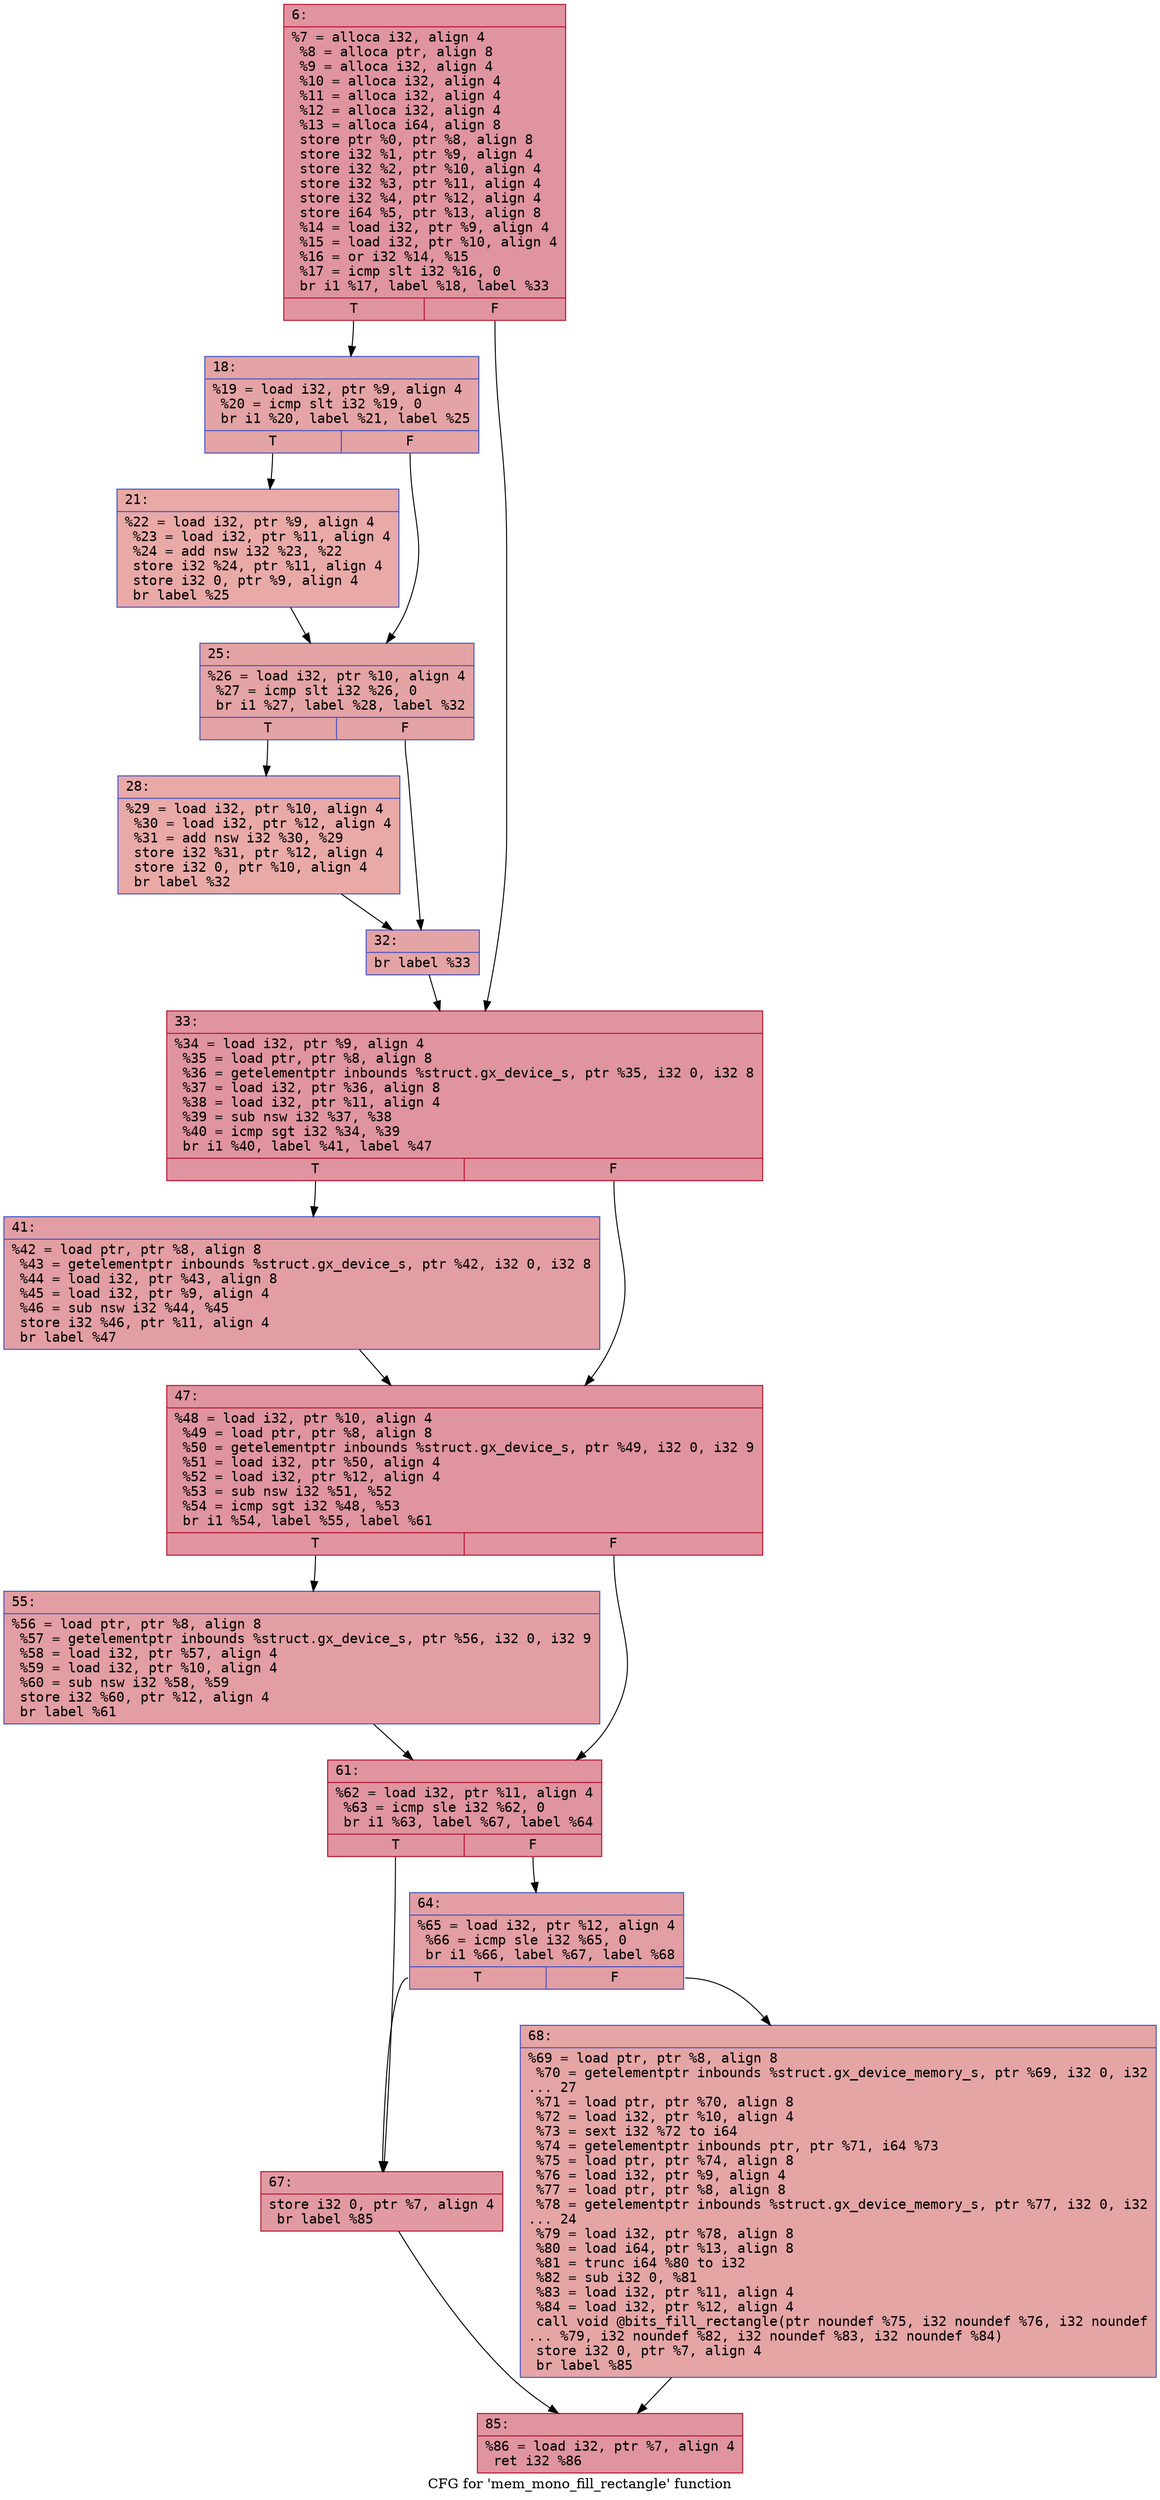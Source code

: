 digraph "CFG for 'mem_mono_fill_rectangle' function" {
	label="CFG for 'mem_mono_fill_rectangle' function";

	Node0x6000014fa210 [shape=record,color="#b70d28ff", style=filled, fillcolor="#b70d2870" fontname="Courier",label="{6:\l|  %7 = alloca i32, align 4\l  %8 = alloca ptr, align 8\l  %9 = alloca i32, align 4\l  %10 = alloca i32, align 4\l  %11 = alloca i32, align 4\l  %12 = alloca i32, align 4\l  %13 = alloca i64, align 8\l  store ptr %0, ptr %8, align 8\l  store i32 %1, ptr %9, align 4\l  store i32 %2, ptr %10, align 4\l  store i32 %3, ptr %11, align 4\l  store i32 %4, ptr %12, align 4\l  store i64 %5, ptr %13, align 8\l  %14 = load i32, ptr %9, align 4\l  %15 = load i32, ptr %10, align 4\l  %16 = or i32 %14, %15\l  %17 = icmp slt i32 %16, 0\l  br i1 %17, label %18, label %33\l|{<s0>T|<s1>F}}"];
	Node0x6000014fa210:s0 -> Node0x6000014fa260[tooltip="6 -> 18\nProbability 37.50%" ];
	Node0x6000014fa210:s1 -> Node0x6000014fa3f0[tooltip="6 -> 33\nProbability 62.50%" ];
	Node0x6000014fa260 [shape=record,color="#3d50c3ff", style=filled, fillcolor="#c32e3170" fontname="Courier",label="{18:\l|  %19 = load i32, ptr %9, align 4\l  %20 = icmp slt i32 %19, 0\l  br i1 %20, label %21, label %25\l|{<s0>T|<s1>F}}"];
	Node0x6000014fa260:s0 -> Node0x6000014fa2b0[tooltip="18 -> 21\nProbability 37.50%" ];
	Node0x6000014fa260:s1 -> Node0x6000014fa300[tooltip="18 -> 25\nProbability 62.50%" ];
	Node0x6000014fa2b0 [shape=record,color="#3d50c3ff", style=filled, fillcolor="#ca3b3770" fontname="Courier",label="{21:\l|  %22 = load i32, ptr %9, align 4\l  %23 = load i32, ptr %11, align 4\l  %24 = add nsw i32 %23, %22\l  store i32 %24, ptr %11, align 4\l  store i32 0, ptr %9, align 4\l  br label %25\l}"];
	Node0x6000014fa2b0 -> Node0x6000014fa300[tooltip="21 -> 25\nProbability 100.00%" ];
	Node0x6000014fa300 [shape=record,color="#3d50c3ff", style=filled, fillcolor="#c32e3170" fontname="Courier",label="{25:\l|  %26 = load i32, ptr %10, align 4\l  %27 = icmp slt i32 %26, 0\l  br i1 %27, label %28, label %32\l|{<s0>T|<s1>F}}"];
	Node0x6000014fa300:s0 -> Node0x6000014fa350[tooltip="25 -> 28\nProbability 37.50%" ];
	Node0x6000014fa300:s1 -> Node0x6000014fa3a0[tooltip="25 -> 32\nProbability 62.50%" ];
	Node0x6000014fa350 [shape=record,color="#3d50c3ff", style=filled, fillcolor="#ca3b3770" fontname="Courier",label="{28:\l|  %29 = load i32, ptr %10, align 4\l  %30 = load i32, ptr %12, align 4\l  %31 = add nsw i32 %30, %29\l  store i32 %31, ptr %12, align 4\l  store i32 0, ptr %10, align 4\l  br label %32\l}"];
	Node0x6000014fa350 -> Node0x6000014fa3a0[tooltip="28 -> 32\nProbability 100.00%" ];
	Node0x6000014fa3a0 [shape=record,color="#3d50c3ff", style=filled, fillcolor="#c32e3170" fontname="Courier",label="{32:\l|  br label %33\l}"];
	Node0x6000014fa3a0 -> Node0x6000014fa3f0[tooltip="32 -> 33\nProbability 100.00%" ];
	Node0x6000014fa3f0 [shape=record,color="#b70d28ff", style=filled, fillcolor="#b70d2870" fontname="Courier",label="{33:\l|  %34 = load i32, ptr %9, align 4\l  %35 = load ptr, ptr %8, align 8\l  %36 = getelementptr inbounds %struct.gx_device_s, ptr %35, i32 0, i32 8\l  %37 = load i32, ptr %36, align 8\l  %38 = load i32, ptr %11, align 4\l  %39 = sub nsw i32 %37, %38\l  %40 = icmp sgt i32 %34, %39\l  br i1 %40, label %41, label %47\l|{<s0>T|<s1>F}}"];
	Node0x6000014fa3f0:s0 -> Node0x6000014fa440[tooltip="33 -> 41\nProbability 50.00%" ];
	Node0x6000014fa3f0:s1 -> Node0x6000014fa490[tooltip="33 -> 47\nProbability 50.00%" ];
	Node0x6000014fa440 [shape=record,color="#3d50c3ff", style=filled, fillcolor="#be242e70" fontname="Courier",label="{41:\l|  %42 = load ptr, ptr %8, align 8\l  %43 = getelementptr inbounds %struct.gx_device_s, ptr %42, i32 0, i32 8\l  %44 = load i32, ptr %43, align 8\l  %45 = load i32, ptr %9, align 4\l  %46 = sub nsw i32 %44, %45\l  store i32 %46, ptr %11, align 4\l  br label %47\l}"];
	Node0x6000014fa440 -> Node0x6000014fa490[tooltip="41 -> 47\nProbability 100.00%" ];
	Node0x6000014fa490 [shape=record,color="#b70d28ff", style=filled, fillcolor="#b70d2870" fontname="Courier",label="{47:\l|  %48 = load i32, ptr %10, align 4\l  %49 = load ptr, ptr %8, align 8\l  %50 = getelementptr inbounds %struct.gx_device_s, ptr %49, i32 0, i32 9\l  %51 = load i32, ptr %50, align 4\l  %52 = load i32, ptr %12, align 4\l  %53 = sub nsw i32 %51, %52\l  %54 = icmp sgt i32 %48, %53\l  br i1 %54, label %55, label %61\l|{<s0>T|<s1>F}}"];
	Node0x6000014fa490:s0 -> Node0x6000014fa4e0[tooltip="47 -> 55\nProbability 50.00%" ];
	Node0x6000014fa490:s1 -> Node0x6000014fa530[tooltip="47 -> 61\nProbability 50.00%" ];
	Node0x6000014fa4e0 [shape=record,color="#3d50c3ff", style=filled, fillcolor="#be242e70" fontname="Courier",label="{55:\l|  %56 = load ptr, ptr %8, align 8\l  %57 = getelementptr inbounds %struct.gx_device_s, ptr %56, i32 0, i32 9\l  %58 = load i32, ptr %57, align 4\l  %59 = load i32, ptr %10, align 4\l  %60 = sub nsw i32 %58, %59\l  store i32 %60, ptr %12, align 4\l  br label %61\l}"];
	Node0x6000014fa4e0 -> Node0x6000014fa530[tooltip="55 -> 61\nProbability 100.00%" ];
	Node0x6000014fa530 [shape=record,color="#b70d28ff", style=filled, fillcolor="#b70d2870" fontname="Courier",label="{61:\l|  %62 = load i32, ptr %11, align 4\l  %63 = icmp sle i32 %62, 0\l  br i1 %63, label %67, label %64\l|{<s0>T|<s1>F}}"];
	Node0x6000014fa530:s0 -> Node0x6000014fa5d0[tooltip="61 -> 67\nProbability 50.00%" ];
	Node0x6000014fa530:s1 -> Node0x6000014fa580[tooltip="61 -> 64\nProbability 50.00%" ];
	Node0x6000014fa580 [shape=record,color="#3d50c3ff", style=filled, fillcolor="#be242e70" fontname="Courier",label="{64:\l|  %65 = load i32, ptr %12, align 4\l  %66 = icmp sle i32 %65, 0\l  br i1 %66, label %67, label %68\l|{<s0>T|<s1>F}}"];
	Node0x6000014fa580:s0 -> Node0x6000014fa5d0[tooltip="64 -> 67\nProbability 50.00%" ];
	Node0x6000014fa580:s1 -> Node0x6000014fa620[tooltip="64 -> 68\nProbability 50.00%" ];
	Node0x6000014fa5d0 [shape=record,color="#b70d28ff", style=filled, fillcolor="#bb1b2c70" fontname="Courier",label="{67:\l|  store i32 0, ptr %7, align 4\l  br label %85\l}"];
	Node0x6000014fa5d0 -> Node0x6000014fa670[tooltip="67 -> 85\nProbability 100.00%" ];
	Node0x6000014fa620 [shape=record,color="#3d50c3ff", style=filled, fillcolor="#c5333470" fontname="Courier",label="{68:\l|  %69 = load ptr, ptr %8, align 8\l  %70 = getelementptr inbounds %struct.gx_device_memory_s, ptr %69, i32 0, i32\l... 27\l  %71 = load ptr, ptr %70, align 8\l  %72 = load i32, ptr %10, align 4\l  %73 = sext i32 %72 to i64\l  %74 = getelementptr inbounds ptr, ptr %71, i64 %73\l  %75 = load ptr, ptr %74, align 8\l  %76 = load i32, ptr %9, align 4\l  %77 = load ptr, ptr %8, align 8\l  %78 = getelementptr inbounds %struct.gx_device_memory_s, ptr %77, i32 0, i32\l... 24\l  %79 = load i32, ptr %78, align 8\l  %80 = load i64, ptr %13, align 8\l  %81 = trunc i64 %80 to i32\l  %82 = sub i32 0, %81\l  %83 = load i32, ptr %11, align 4\l  %84 = load i32, ptr %12, align 4\l  call void @bits_fill_rectangle(ptr noundef %75, i32 noundef %76, i32 noundef\l... %79, i32 noundef %82, i32 noundef %83, i32 noundef %84)\l  store i32 0, ptr %7, align 4\l  br label %85\l}"];
	Node0x6000014fa620 -> Node0x6000014fa670[tooltip="68 -> 85\nProbability 100.00%" ];
	Node0x6000014fa670 [shape=record,color="#b70d28ff", style=filled, fillcolor="#b70d2870" fontname="Courier",label="{85:\l|  %86 = load i32, ptr %7, align 4\l  ret i32 %86\l}"];
}
